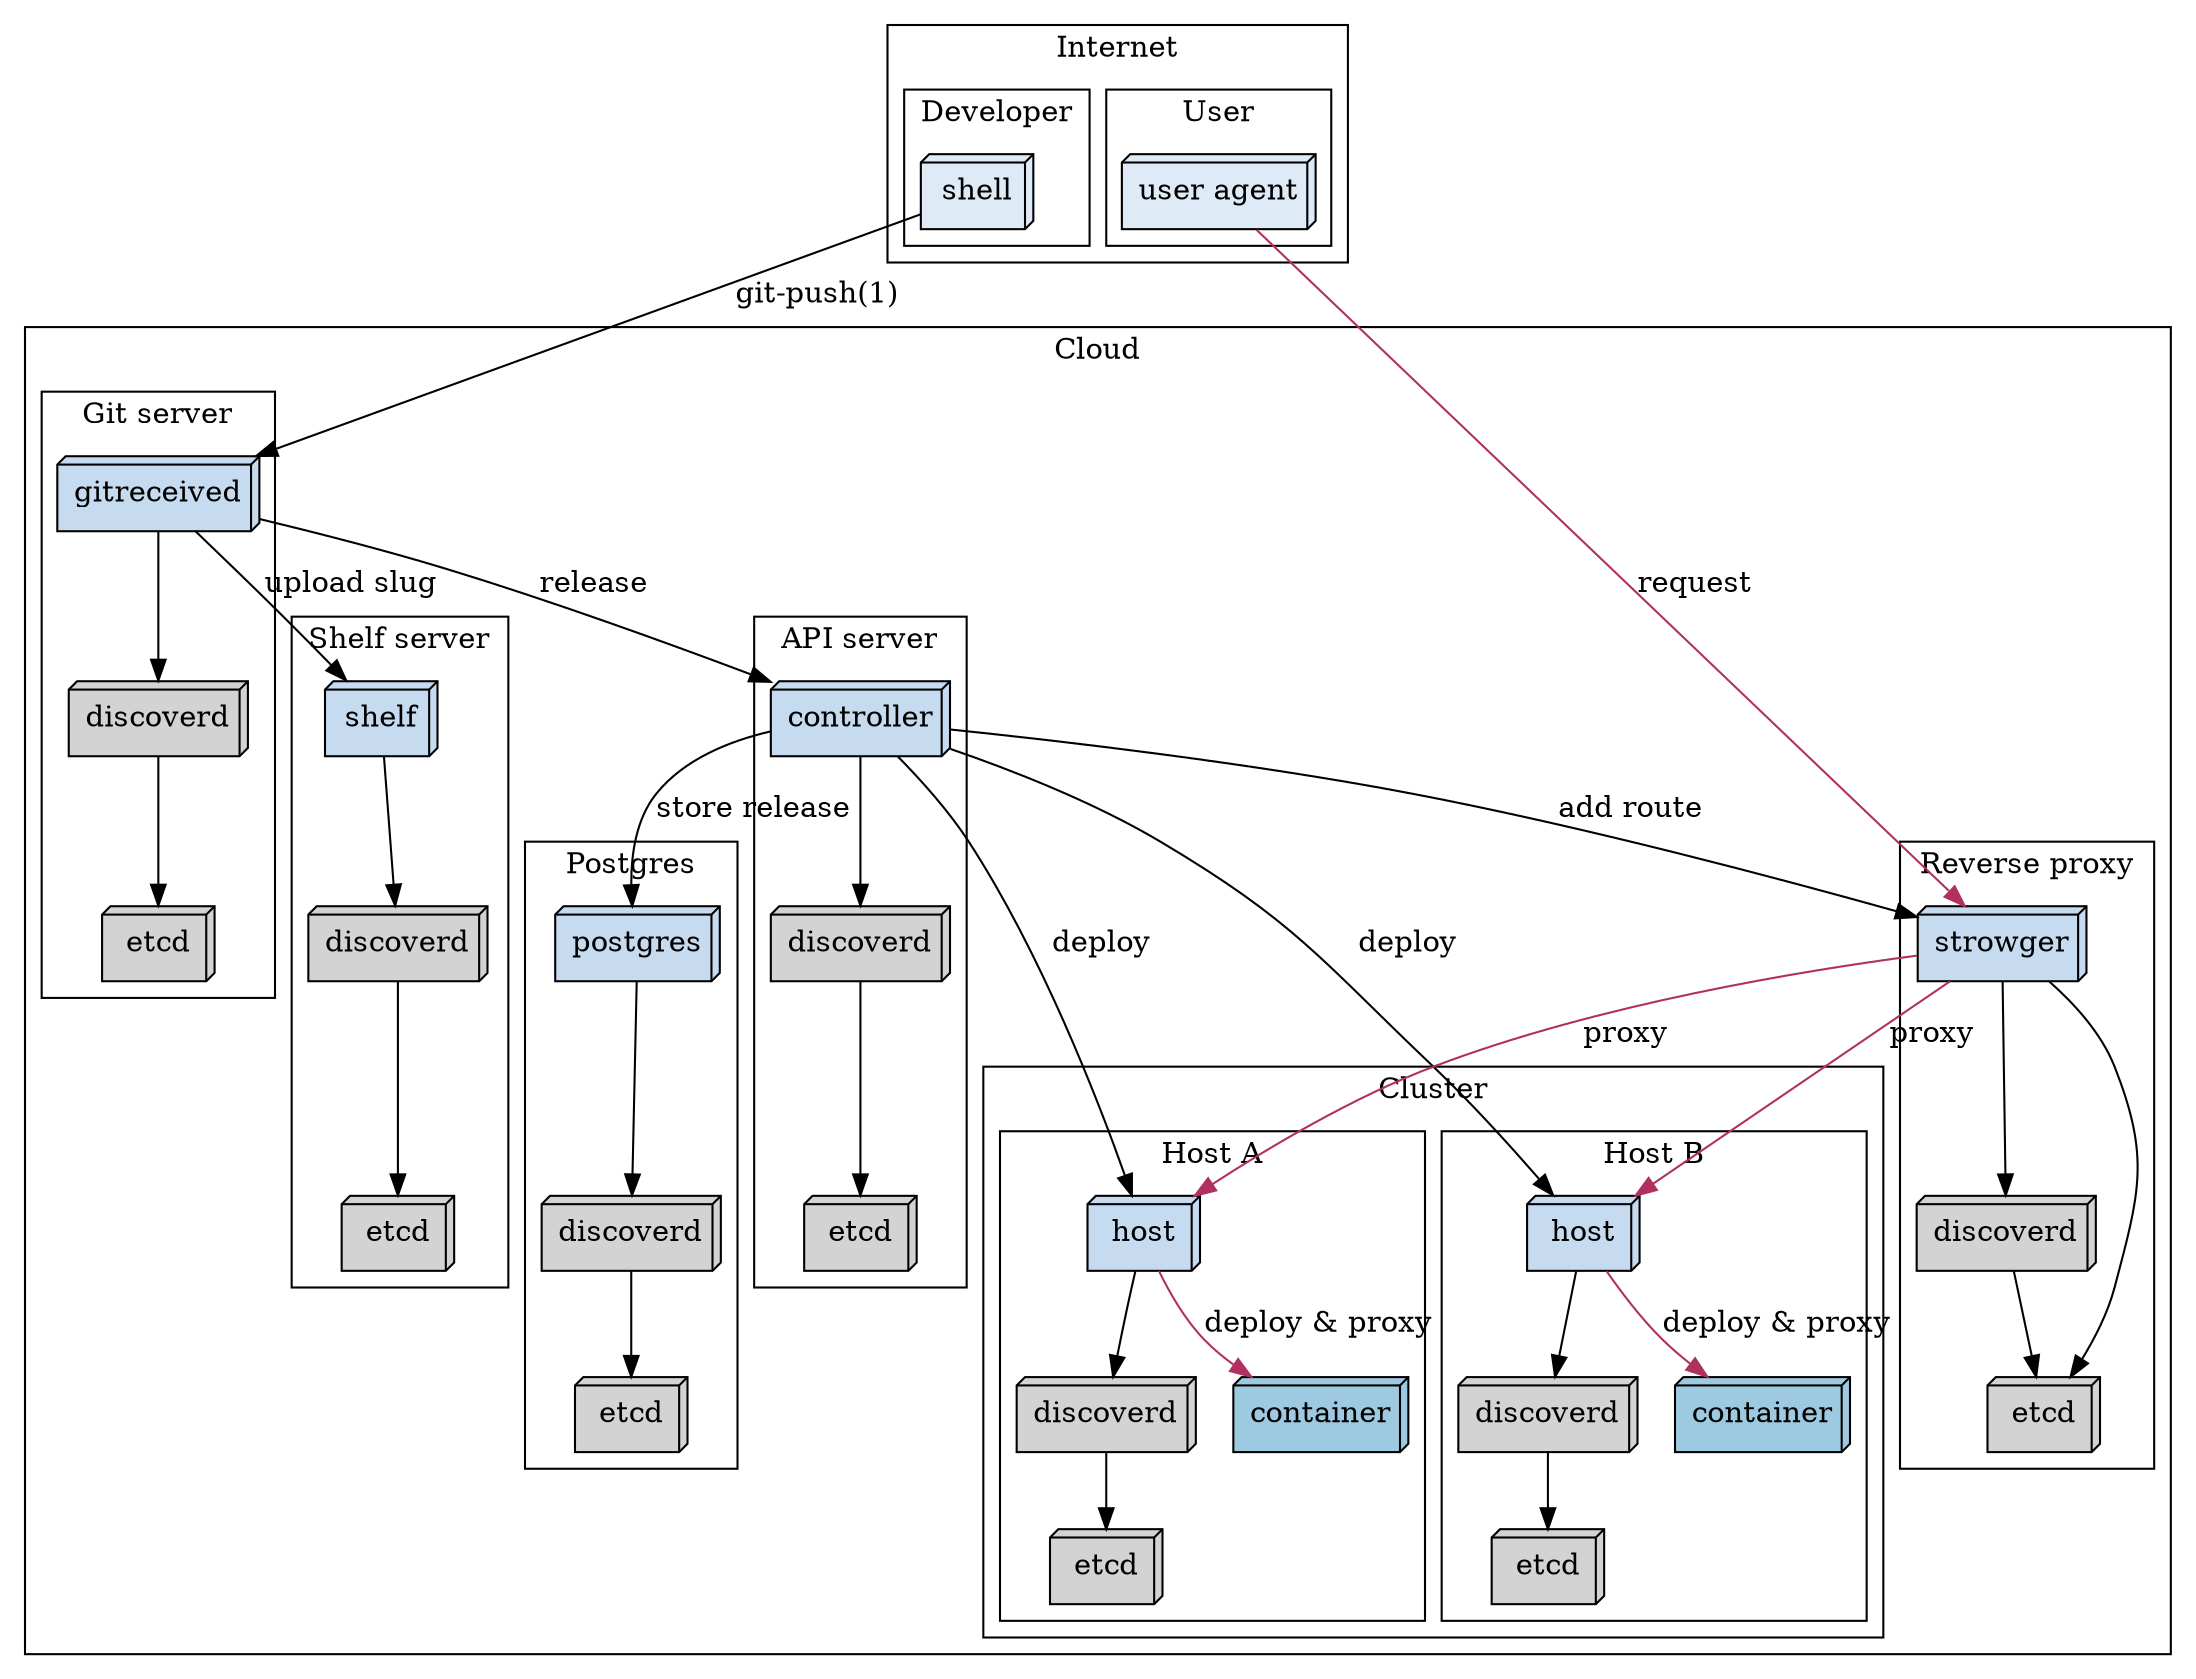 digraph G {
  subgraph cluster0 {
    subgraph cluster0 {
      subgraph cluster0 {
        label="Host A";
        node[shape="box3d",colorscheme="blues8",style="filled"];
        hostA[fillcolor="3",label="host"];
        discoverdA[label="discoverd"];
        etcdA[label="etcd"];
        containerA[label="container",fillcolor="4"];
        hostA -> containerA[color="maroon",label="deploy & proxy"];
        hostA -> discoverdA;
        discoverdA -> etcdA;
      }
      subgraph cluster1 {
        label="Host B";
        node[shape="box3d",colorscheme="blues8",style="filled"];
        hostB[fillcolor="3",label="host"];
        discoverdB[label="discoverd"];
        etcdB[label="etcd"];
        containerB[label="container",fillcolor="4"];
        hostB -> containerB[color="maroon",label="deploy & proxy"];
        hostB -> discoverdB;
        discoverdB -> etcdB;
      }
      label="Cluster";
    }
    subgraph cluster1 {
      label="Git server";
      node[shape="box3d",colorscheme="blues8",style="filled"];
      gitreceived[fillcolor="3"];
      discoverdG[label="discoverd"];
      etcdG[label="etcd"];
      gitreceived -> discoverdG;
      discoverdG -> etcdG;
    }
    subgraph cluster2 {
      label="Shelf server";
      node[shape="box3d",colorscheme="blues8",style="filled"];
      shelf[fillcolor="3"];
      discoverdS[label="discoverd"];
      etcdS[label="etcd"];
      shelf -> discoverdS;
      discoverdS -> etcdS;
    }
    subgraph cluster3 {
      label="API server";
      node[shape="box3d",colorscheme="blues8",style="filled"];
      controller[fillcolor="3"];
      discoverdC[label="discoverd"];
      etcdC[label="etcd"];
      controller -> discoverdC;
      discoverdC -> etcdC;
    }
    subgraph cluster4 {
      label="Reverse proxy";
      node[shape="box3d",colorscheme="blues8",style="filled"];
      strowger[fillcolor="3"];
      discoverdR[label="discoverd"];
      etcdR[label="etcd"];
      strowger -> discoverdR;
      strowger -> etcdR;
      discoverdR -> etcdR;
    }
    subgraph cluster5 {
      label="Postgres";
      node[shape="box3d",colorscheme="blues8",style="filled"];
      postgres[fillcolor="3"];
      discoverdP[label="discoverd"];
      etcdP[label="etcd"];
      postgres -> discoverdP;
      discoverdP -> etcdP;
    }
    label="Cloud";
  }
  subgraph cluster1 {
    subgraph cluster0 {
      label="Developer";
      node[shape="box3d",colorscheme="blues8",style="filled"];
      shell[fillcolor="2",label="shell"];
    }
    subgraph cluster1 {
      label="User";
      node[shape="box3d",colorscheme="blues8",style="filled"];
      userAgent[fillcolor="2",label="user agent"];
    }
    label="Internet";
  }
  node[shape="box3d",colorscheme="blues8",style="filled"];
  shell;
  gitreceived;
  shelf;
  controller;
  strowger;
  postgres;
  hostA;
  hostB;
  userAgent;
  shell -> gitreceived[label="git-push(1)"];
  gitreceived -> shelf[label="upload slug"];
  gitreceived -> controller[label="release"];
  controller -> strowger[label="add route"];
  controller -> postgres[label="store release"];
  controller -> hostA[label="deploy"];
  controller -> hostB[label="deploy"];
  userAgent -> strowger[label="request",color="maroon"];
  strowger -> hostA[label="proxy",color="maroon"];
  strowger -> hostB[label="proxy",color="maroon"];
}
